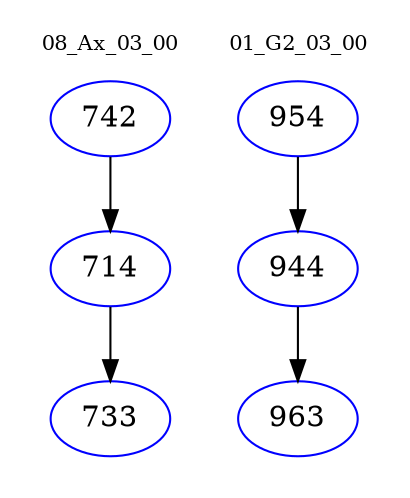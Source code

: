digraph{
subgraph cluster_0 {
color = white
label = "08_Ax_03_00";
fontsize=10;
T0_742 [label="742", color="blue"]
T0_742 -> T0_714 [color="black"]
T0_714 [label="714", color="blue"]
T0_714 -> T0_733 [color="black"]
T0_733 [label="733", color="blue"]
}
subgraph cluster_1 {
color = white
label = "01_G2_03_00";
fontsize=10;
T1_954 [label="954", color="blue"]
T1_954 -> T1_944 [color="black"]
T1_944 [label="944", color="blue"]
T1_944 -> T1_963 [color="black"]
T1_963 [label="963", color="blue"]
}
}

